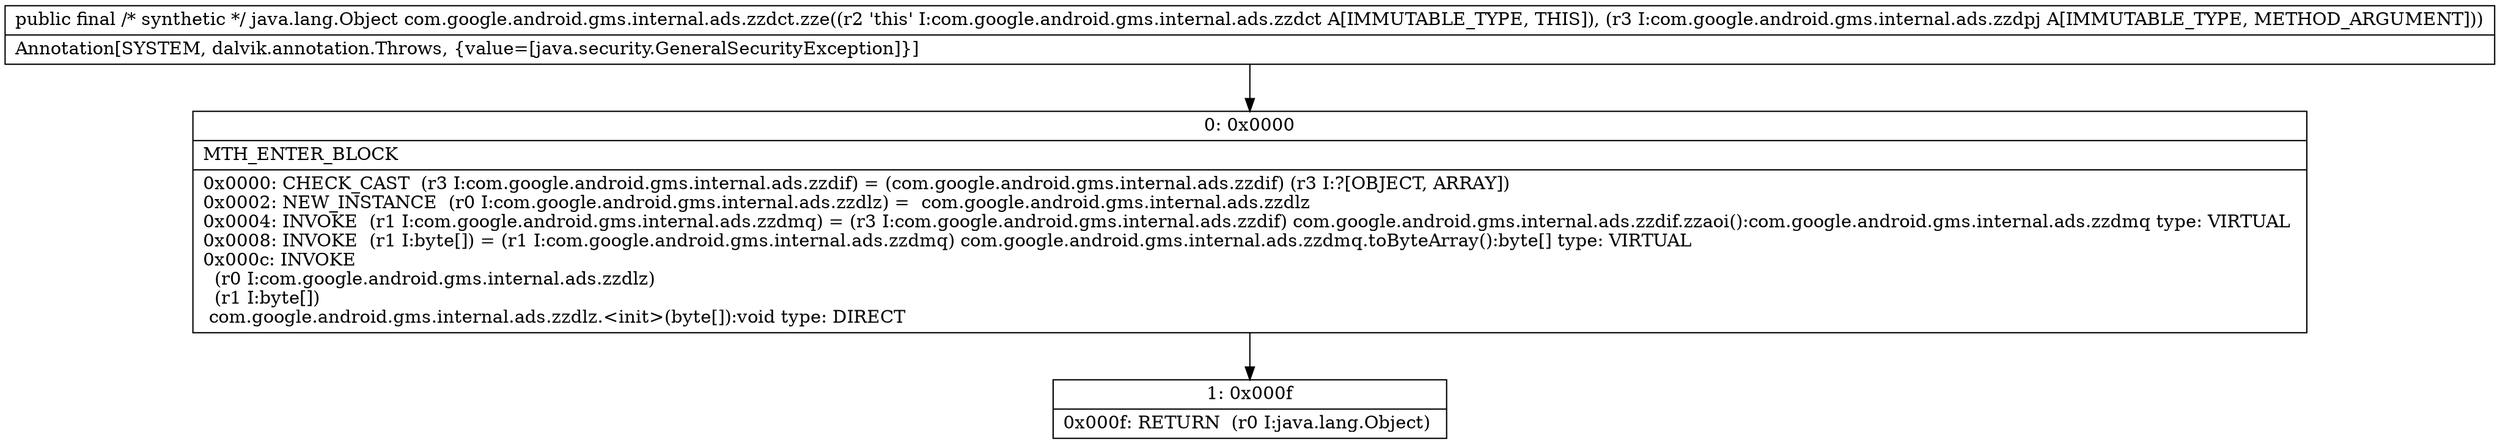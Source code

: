 digraph "CFG forcom.google.android.gms.internal.ads.zzdct.zze(Lcom\/google\/android\/gms\/internal\/ads\/zzdpj;)Ljava\/lang\/Object;" {
Node_0 [shape=record,label="{0\:\ 0x0000|MTH_ENTER_BLOCK\l|0x0000: CHECK_CAST  (r3 I:com.google.android.gms.internal.ads.zzdif) = (com.google.android.gms.internal.ads.zzdif) (r3 I:?[OBJECT, ARRAY]) \l0x0002: NEW_INSTANCE  (r0 I:com.google.android.gms.internal.ads.zzdlz) =  com.google.android.gms.internal.ads.zzdlz \l0x0004: INVOKE  (r1 I:com.google.android.gms.internal.ads.zzdmq) = (r3 I:com.google.android.gms.internal.ads.zzdif) com.google.android.gms.internal.ads.zzdif.zzaoi():com.google.android.gms.internal.ads.zzdmq type: VIRTUAL \l0x0008: INVOKE  (r1 I:byte[]) = (r1 I:com.google.android.gms.internal.ads.zzdmq) com.google.android.gms.internal.ads.zzdmq.toByteArray():byte[] type: VIRTUAL \l0x000c: INVOKE  \l  (r0 I:com.google.android.gms.internal.ads.zzdlz)\l  (r1 I:byte[])\l com.google.android.gms.internal.ads.zzdlz.\<init\>(byte[]):void type: DIRECT \l}"];
Node_1 [shape=record,label="{1\:\ 0x000f|0x000f: RETURN  (r0 I:java.lang.Object) \l}"];
MethodNode[shape=record,label="{public final \/* synthetic *\/ java.lang.Object com.google.android.gms.internal.ads.zzdct.zze((r2 'this' I:com.google.android.gms.internal.ads.zzdct A[IMMUTABLE_TYPE, THIS]), (r3 I:com.google.android.gms.internal.ads.zzdpj A[IMMUTABLE_TYPE, METHOD_ARGUMENT]))  | Annotation[SYSTEM, dalvik.annotation.Throws, \{value=[java.security.GeneralSecurityException]\}]\l}"];
MethodNode -> Node_0;
Node_0 -> Node_1;
}

